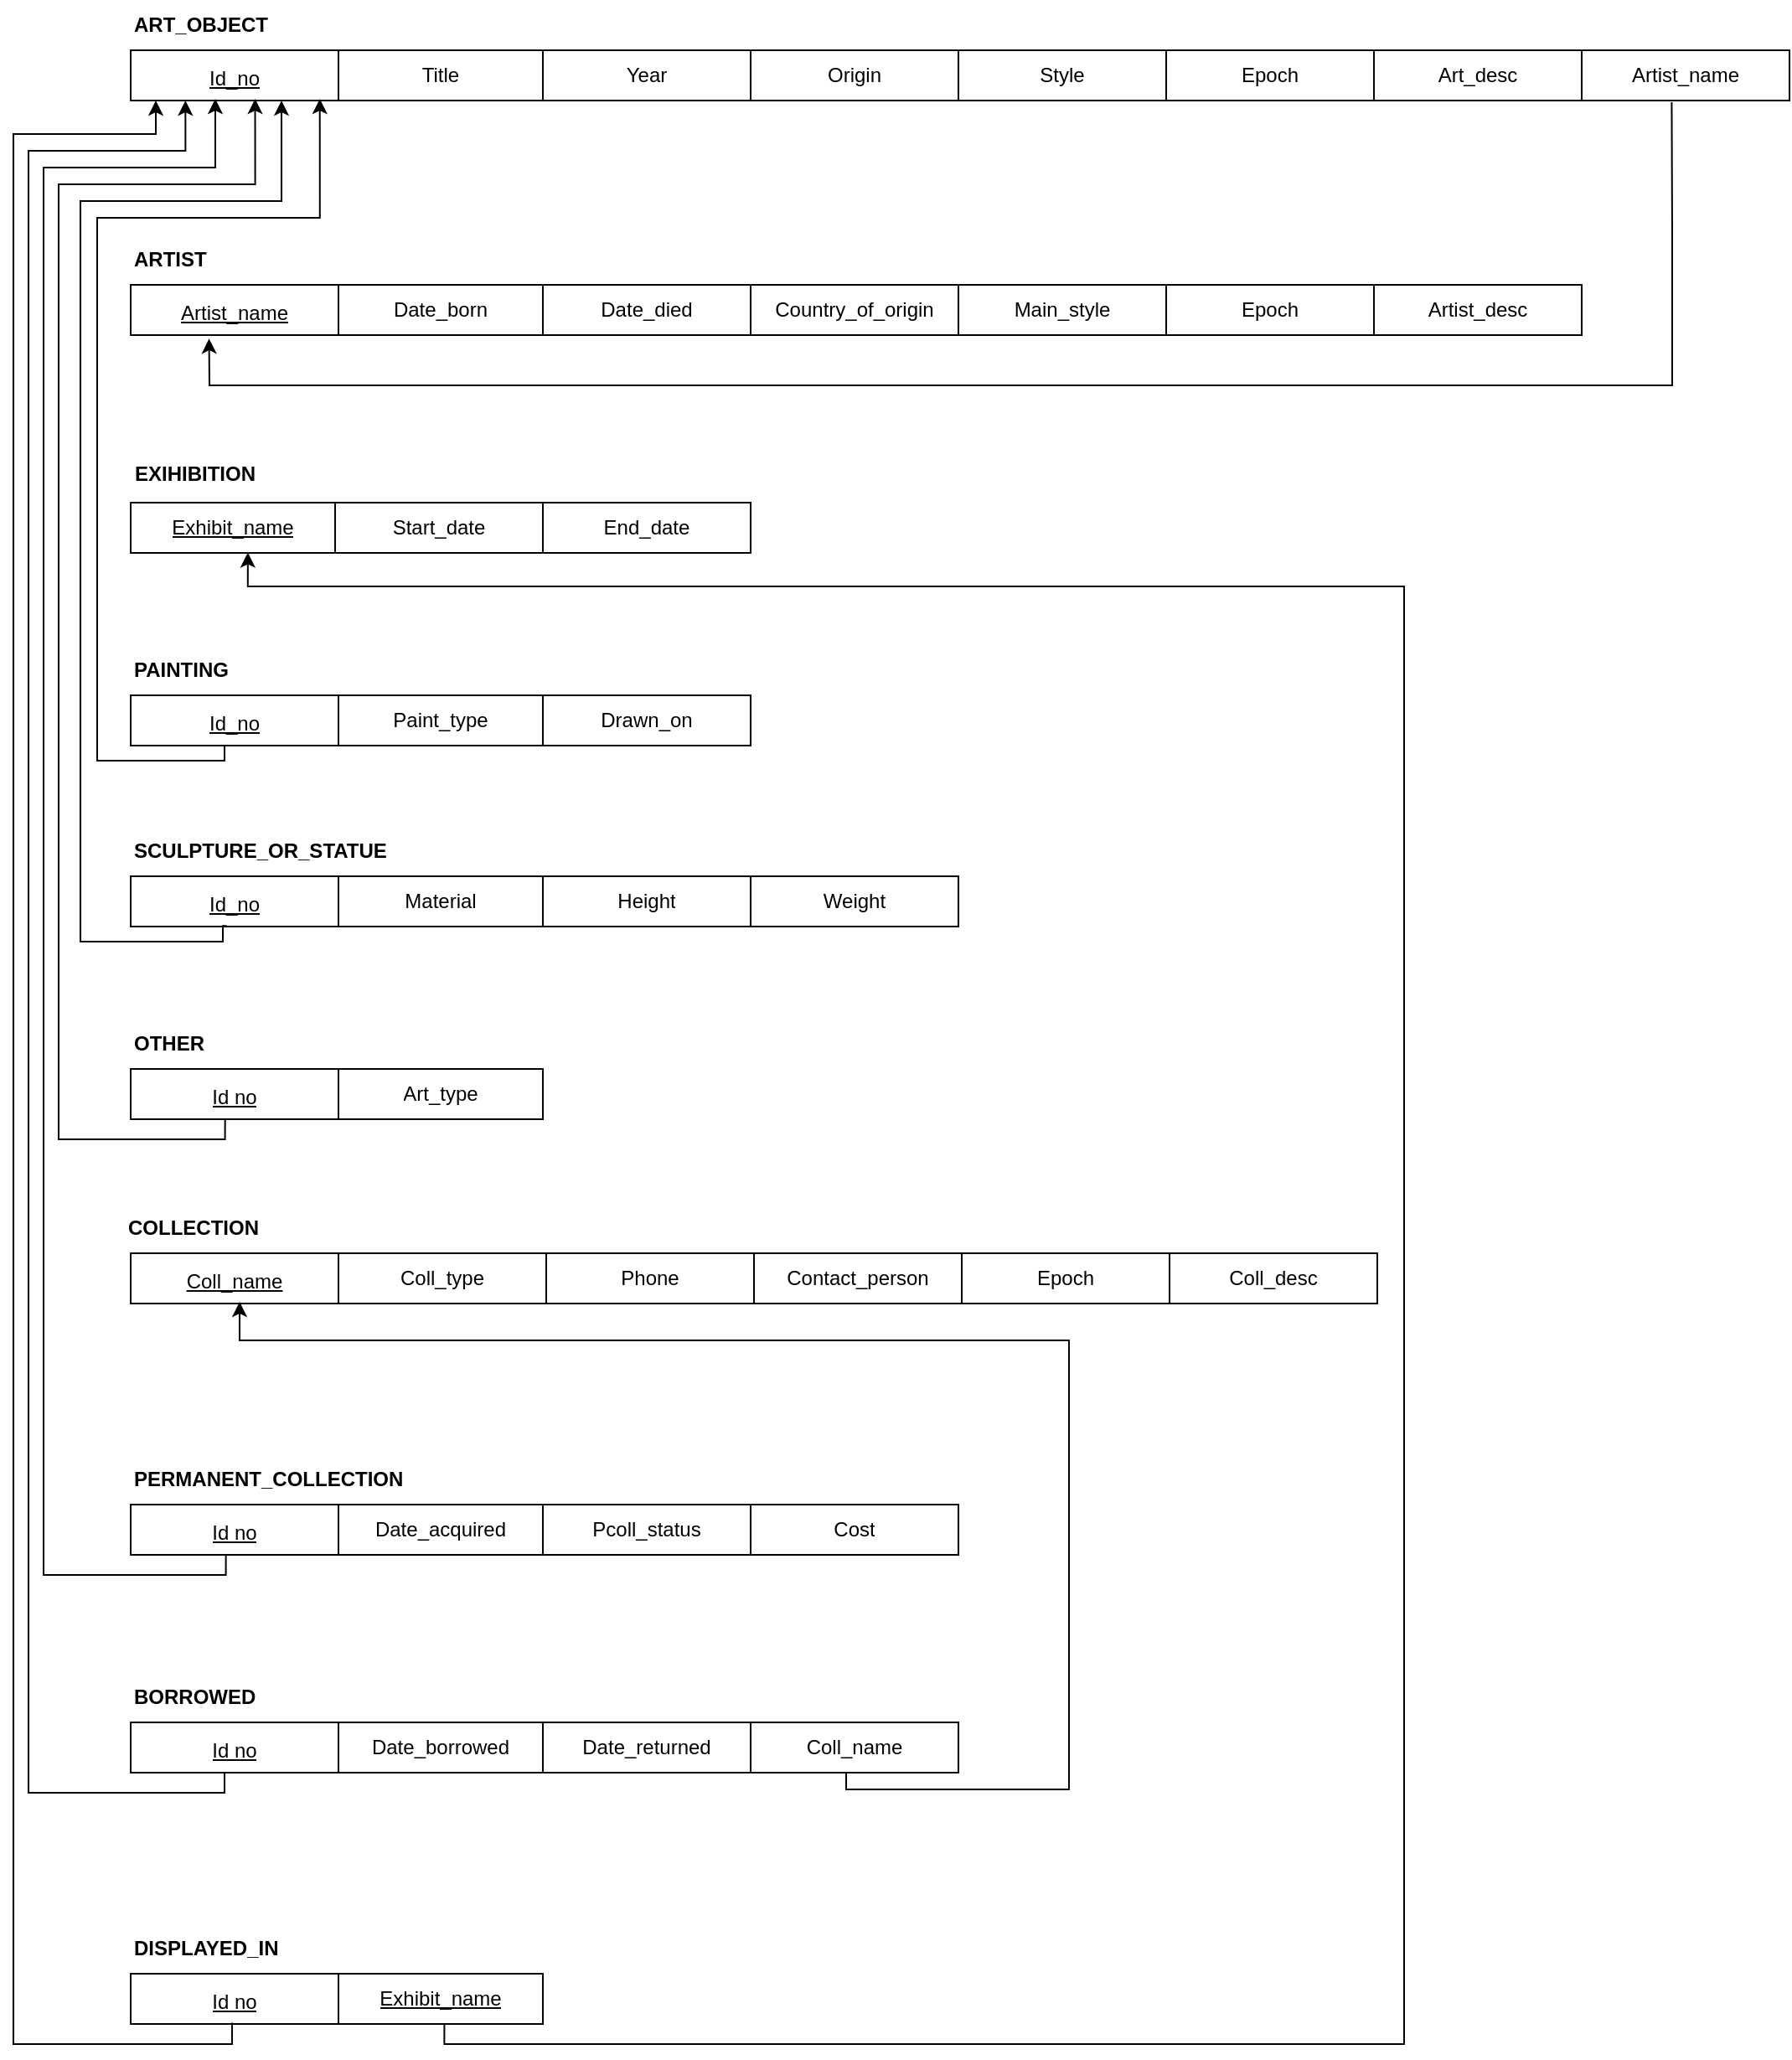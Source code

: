 <mxfile>
    <diagram id="aZViV82sIw2e3R3v2NX6" name="Page-1">
        <mxGraphModel dx="1046" dy="497" grid="1" gridSize="10" guides="0" tooltips="1" connect="1" arrows="1" fold="1" page="1" pageScale="1" pageWidth="850" pageHeight="1100" math="0" shadow="0">
            <root>
                <mxCell id="0"/>
                <mxCell id="1" parent="0"/>
                <mxCell id="2" value="" style="shape=table;startSize=0;container=1;collapsible=0;childLayout=tableLayout;fontSize=11;" parent="1" vertex="1">
                    <mxGeometry x="160" y="80" width="990" height="30" as="geometry"/>
                </mxCell>
                <mxCell id="3" value="" style="shape=tableRow;horizontal=0;startSize=0;swimlaneHead=0;swimlaneBody=0;strokeColor=inherit;top=0;left=0;bottom=0;right=0;collapsible=0;dropTarget=0;fillColor=none;points=[[0,0.5],[1,0.5]];portConstraint=eastwest;fontSize=16;" parent="2" vertex="1">
                    <mxGeometry width="990" height="30" as="geometry"/>
                </mxCell>
                <mxCell id="4" value="&lt;font style=&quot;font-size: 12px;&quot;&gt;&lt;u&gt;Id_no&lt;/u&gt;&lt;/font&gt;" style="shape=partialRectangle;html=1;whiteSpace=wrap;connectable=0;strokeColor=inherit;overflow=hidden;fillColor=none;top=0;left=0;bottom=0;right=0;pointerEvents=1;fontSize=16;" parent="3" vertex="1">
                    <mxGeometry width="124" height="30" as="geometry">
                        <mxRectangle width="124" height="30" as="alternateBounds"/>
                    </mxGeometry>
                </mxCell>
                <mxCell id="5" value="Title" style="shape=partialRectangle;html=1;whiteSpace=wrap;connectable=0;strokeColor=inherit;overflow=hidden;fillColor=none;top=0;left=0;bottom=0;right=0;pointerEvents=1;fontSize=12;" parent="3" vertex="1">
                    <mxGeometry x="124" width="122" height="30" as="geometry">
                        <mxRectangle width="122" height="30" as="alternateBounds"/>
                    </mxGeometry>
                </mxCell>
                <mxCell id="6" value="Year" style="shape=partialRectangle;html=1;whiteSpace=wrap;connectable=0;strokeColor=inherit;overflow=hidden;fillColor=none;top=0;left=0;bottom=0;right=0;pointerEvents=1;fontSize=12;" parent="3" vertex="1">
                    <mxGeometry x="246" width="124" height="30" as="geometry">
                        <mxRectangle width="124" height="30" as="alternateBounds"/>
                    </mxGeometry>
                </mxCell>
                <mxCell id="7" value="Origin" style="shape=partialRectangle;html=1;whiteSpace=wrap;connectable=0;strokeColor=inherit;overflow=hidden;fillColor=none;top=0;left=0;bottom=0;right=0;pointerEvents=1;fontSize=12;" parent="3" vertex="1">
                    <mxGeometry x="370" width="124" height="30" as="geometry">
                        <mxRectangle width="124" height="30" as="alternateBounds"/>
                    </mxGeometry>
                </mxCell>
                <mxCell id="8" value="Style" style="shape=partialRectangle;html=1;whiteSpace=wrap;connectable=0;strokeColor=inherit;overflow=hidden;fillColor=none;top=0;left=0;bottom=0;right=0;pointerEvents=1;fontSize=12;" parent="3" vertex="1">
                    <mxGeometry x="494" width="124" height="30" as="geometry">
                        <mxRectangle width="124" height="30" as="alternateBounds"/>
                    </mxGeometry>
                </mxCell>
                <mxCell id="9" value="Epoch" style="shape=partialRectangle;html=1;whiteSpace=wrap;connectable=0;strokeColor=inherit;overflow=hidden;fillColor=none;top=0;left=0;bottom=0;right=0;pointerEvents=1;fontSize=12;" parent="3" vertex="1">
                    <mxGeometry x="618" width="124" height="30" as="geometry">
                        <mxRectangle width="124" height="30" as="alternateBounds"/>
                    </mxGeometry>
                </mxCell>
                <mxCell id="10" value="Art_desc" style="shape=partialRectangle;html=1;whiteSpace=wrap;connectable=0;strokeColor=inherit;overflow=hidden;fillColor=none;top=0;left=0;bottom=0;right=0;pointerEvents=1;fontSize=12;" parent="3" vertex="1">
                    <mxGeometry x="742" width="124" height="30" as="geometry">
                        <mxRectangle width="124" height="30" as="alternateBounds"/>
                    </mxGeometry>
                </mxCell>
                <mxCell id="12" value="&lt;span&gt;Artist_name&lt;/span&gt;" style="shape=partialRectangle;html=1;whiteSpace=wrap;connectable=0;strokeColor=inherit;overflow=hidden;fillColor=none;top=0;left=0;bottom=0;right=0;pointerEvents=1;fontSize=12;fontStyle=0" parent="3" vertex="1">
                    <mxGeometry x="866" width="124" height="30" as="geometry">
                        <mxRectangle width="124" height="30" as="alternateBounds"/>
                    </mxGeometry>
                </mxCell>
                <mxCell id="13" value="ART_OBJECT" style="text;html=1;strokeColor=none;fillColor=none;align=left;verticalAlign=middle;whiteSpace=wrap;rounded=0;fontStyle=1" parent="1" vertex="1">
                    <mxGeometry x="160" y="50" width="90" height="30" as="geometry"/>
                </mxCell>
                <mxCell id="14" value="" style="shape=table;startSize=0;container=1;collapsible=0;childLayout=tableLayout;fontSize=11;" parent="1" vertex="1">
                    <mxGeometry x="160" y="220" width="866" height="30" as="geometry"/>
                </mxCell>
                <mxCell id="15" value="" style="shape=tableRow;horizontal=0;startSize=0;swimlaneHead=0;swimlaneBody=0;strokeColor=inherit;top=0;left=0;bottom=0;right=0;collapsible=0;dropTarget=0;fillColor=none;points=[[0,0.5],[1,0.5]];portConstraint=eastwest;fontSize=16;" parent="14" vertex="1">
                    <mxGeometry width="866" height="30" as="geometry"/>
                </mxCell>
                <mxCell id="16" value="&lt;font style=&quot;font-size: 12px;&quot;&gt;&lt;u&gt;Artist_name&lt;/u&gt;&lt;/font&gt;" style="shape=partialRectangle;html=1;whiteSpace=wrap;connectable=0;strokeColor=inherit;overflow=hidden;fillColor=none;top=0;left=0;bottom=0;right=0;pointerEvents=1;fontSize=16;" parent="15" vertex="1">
                    <mxGeometry width="124" height="30" as="geometry">
                        <mxRectangle width="124" height="30" as="alternateBounds"/>
                    </mxGeometry>
                </mxCell>
                <mxCell id="17" value="Date_born" style="shape=partialRectangle;html=1;whiteSpace=wrap;connectable=0;strokeColor=inherit;overflow=hidden;fillColor=none;top=0;left=0;bottom=0;right=0;pointerEvents=1;fontSize=12;" parent="15" vertex="1">
                    <mxGeometry x="124" width="122" height="30" as="geometry">
                        <mxRectangle width="122" height="30" as="alternateBounds"/>
                    </mxGeometry>
                </mxCell>
                <mxCell id="18" value="Date_died" style="shape=partialRectangle;html=1;whiteSpace=wrap;connectable=0;strokeColor=inherit;overflow=hidden;fillColor=none;top=0;left=0;bottom=0;right=0;pointerEvents=1;fontSize=12;" parent="15" vertex="1">
                    <mxGeometry x="246" width="124" height="30" as="geometry">
                        <mxRectangle width="124" height="30" as="alternateBounds"/>
                    </mxGeometry>
                </mxCell>
                <mxCell id="19" value="Country_of_origin" style="shape=partialRectangle;html=1;whiteSpace=wrap;connectable=0;strokeColor=inherit;overflow=hidden;fillColor=none;top=0;left=0;bottom=0;right=0;pointerEvents=1;fontSize=12;" parent="15" vertex="1">
                    <mxGeometry x="370" width="124" height="30" as="geometry">
                        <mxRectangle width="124" height="30" as="alternateBounds"/>
                    </mxGeometry>
                </mxCell>
                <mxCell id="20" value="Main_style" style="shape=partialRectangle;html=1;whiteSpace=wrap;connectable=0;strokeColor=inherit;overflow=hidden;fillColor=none;top=0;left=0;bottom=0;right=0;pointerEvents=1;fontSize=12;" parent="15" vertex="1">
                    <mxGeometry x="494" width="124" height="30" as="geometry">
                        <mxRectangle width="124" height="30" as="alternateBounds"/>
                    </mxGeometry>
                </mxCell>
                <mxCell id="21" value="Epoch" style="shape=partialRectangle;html=1;whiteSpace=wrap;connectable=0;strokeColor=inherit;overflow=hidden;fillColor=none;top=0;left=0;bottom=0;right=0;pointerEvents=1;fontSize=12;" parent="15" vertex="1">
                    <mxGeometry x="618" width="124" height="30" as="geometry">
                        <mxRectangle width="124" height="30" as="alternateBounds"/>
                    </mxGeometry>
                </mxCell>
                <mxCell id="22" value="Artist_desc" style="shape=partialRectangle;html=1;whiteSpace=wrap;connectable=0;strokeColor=inherit;overflow=hidden;fillColor=none;top=0;left=0;bottom=0;right=0;pointerEvents=1;fontSize=12;" parent="15" vertex="1">
                    <mxGeometry x="742" width="124" height="30" as="geometry">
                        <mxRectangle width="124" height="30" as="alternateBounds"/>
                    </mxGeometry>
                </mxCell>
                <mxCell id="23" value="ARTIST" style="text;html=1;strokeColor=none;fillColor=none;align=left;verticalAlign=middle;whiteSpace=wrap;rounded=0;fontStyle=1" parent="1" vertex="1">
                    <mxGeometry x="160" y="190" width="90" height="30" as="geometry"/>
                </mxCell>
                <mxCell id="24" value="" style="shape=table;startSize=0;container=1;collapsible=0;childLayout=tableLayout;fontSize=11;" parent="1" vertex="1">
                    <mxGeometry x="160" y="350" width="370" height="30" as="geometry"/>
                </mxCell>
                <mxCell id="25" value="" style="shape=tableRow;horizontal=0;startSize=0;swimlaneHead=0;swimlaneBody=0;strokeColor=inherit;top=0;left=0;bottom=0;right=0;collapsible=0;dropTarget=0;fillColor=none;points=[[0,0.5],[1,0.5]];portConstraint=eastwest;fontSize=16;" parent="24" vertex="1">
                    <mxGeometry width="370" height="30" as="geometry"/>
                </mxCell>
                <mxCell id="26" value="&lt;u&gt;Exhibit_name&lt;/u&gt;" style="shape=partialRectangle;html=1;whiteSpace=wrap;connectable=0;strokeColor=inherit;overflow=hidden;fillColor=none;top=0;left=0;bottom=0;right=0;pointerEvents=1;fontSize=12;" parent="25" vertex="1">
                    <mxGeometry width="122" height="30" as="geometry">
                        <mxRectangle width="122" height="30" as="alternateBounds"/>
                    </mxGeometry>
                </mxCell>
                <mxCell id="27" value="Start_date" style="shape=partialRectangle;html=1;whiteSpace=wrap;connectable=0;strokeColor=inherit;overflow=hidden;fillColor=none;top=0;left=0;bottom=0;right=0;pointerEvents=1;fontSize=12;" parent="25" vertex="1">
                    <mxGeometry x="122" width="124" height="30" as="geometry">
                        <mxRectangle width="124" height="30" as="alternateBounds"/>
                    </mxGeometry>
                </mxCell>
                <mxCell id="28" value="End_date" style="shape=partialRectangle;html=1;whiteSpace=wrap;connectable=0;strokeColor=inherit;overflow=hidden;fillColor=none;top=0;left=0;bottom=0;right=0;pointerEvents=1;fontSize=12;" parent="25" vertex="1">
                    <mxGeometry x="246" width="124" height="30" as="geometry">
                        <mxRectangle width="124" height="30" as="alternateBounds"/>
                    </mxGeometry>
                </mxCell>
                <mxCell id="29" value="EXIHIBITION" style="text;html=1;align=center;verticalAlign=middle;resizable=0;points=[];autosize=1;strokeColor=none;fillColor=none;fontStyle=1" parent="1" vertex="1">
                    <mxGeometry x="148" y="318" width="100" height="30" as="geometry"/>
                </mxCell>
                <mxCell id="30" value="PAINTING" style="text;html=1;strokeColor=none;fillColor=none;align=left;verticalAlign=middle;whiteSpace=wrap;rounded=0;fontStyle=1" parent="1" vertex="1">
                    <mxGeometry x="160" y="435" width="90" height="30" as="geometry"/>
                </mxCell>
                <mxCell id="31" value="" style="shape=table;startSize=0;container=1;collapsible=0;childLayout=tableLayout;fontSize=11;" parent="1" vertex="1">
                    <mxGeometry x="160" y="465" width="370" height="30" as="geometry"/>
                </mxCell>
                <mxCell id="32" value="" style="shape=tableRow;horizontal=0;startSize=0;swimlaneHead=0;swimlaneBody=0;strokeColor=inherit;top=0;left=0;bottom=0;right=0;collapsible=0;dropTarget=0;fillColor=none;points=[[0,0.5],[1,0.5]];portConstraint=eastwest;fontSize=16;" parent="31" vertex="1">
                    <mxGeometry width="370" height="30" as="geometry"/>
                </mxCell>
                <mxCell id="33" value="&lt;span style=&quot;font-size: 12px;&quot;&gt;&lt;u&gt;Id_no&lt;/u&gt;&lt;/span&gt;" style="shape=partialRectangle;html=1;whiteSpace=wrap;connectable=0;strokeColor=inherit;overflow=hidden;fillColor=none;top=0;left=0;bottom=0;right=0;pointerEvents=1;fontSize=16;" parent="32" vertex="1">
                    <mxGeometry width="124" height="30" as="geometry">
                        <mxRectangle width="124" height="30" as="alternateBounds"/>
                    </mxGeometry>
                </mxCell>
                <mxCell id="34" value="Paint_type" style="shape=partialRectangle;html=1;whiteSpace=wrap;connectable=0;strokeColor=inherit;overflow=hidden;fillColor=none;top=0;left=0;bottom=0;right=0;pointerEvents=1;fontSize=12;" parent="32" vertex="1">
                    <mxGeometry x="124" width="122" height="30" as="geometry">
                        <mxRectangle width="122" height="30" as="alternateBounds"/>
                    </mxGeometry>
                </mxCell>
                <mxCell id="35" value="Drawn_on" style="shape=partialRectangle;html=1;whiteSpace=wrap;connectable=0;strokeColor=inherit;overflow=hidden;fillColor=none;top=0;left=0;bottom=0;right=0;pointerEvents=1;fontSize=12;" parent="32" vertex="1">
                    <mxGeometry x="246" width="124" height="30" as="geometry">
                        <mxRectangle width="124" height="30" as="alternateBounds"/>
                    </mxGeometry>
                </mxCell>
                <mxCell id="36" value="SCULPTURE_OR_STATUE" style="text;html=1;strokeColor=none;fillColor=none;align=left;verticalAlign=middle;whiteSpace=wrap;rounded=0;fontStyle=1" parent="1" vertex="1">
                    <mxGeometry x="160" y="543" width="160" height="30" as="geometry"/>
                </mxCell>
                <mxCell id="37" value="" style="shape=table;startSize=0;container=1;collapsible=0;childLayout=tableLayout;fontSize=11;" parent="1" vertex="1">
                    <mxGeometry x="160" y="573" width="494" height="30" as="geometry"/>
                </mxCell>
                <mxCell id="38" value="" style="shape=tableRow;horizontal=0;startSize=0;swimlaneHead=0;swimlaneBody=0;strokeColor=inherit;top=0;left=0;bottom=0;right=0;collapsible=0;dropTarget=0;fillColor=none;points=[[0,0.5],[1,0.5]];portConstraint=eastwest;fontSize=16;" parent="37" vertex="1">
                    <mxGeometry width="494" height="30" as="geometry"/>
                </mxCell>
                <mxCell id="39" value="&lt;span style=&quot;font-size: 12px;&quot;&gt;&lt;u&gt;Id_no&lt;/u&gt;&lt;/span&gt;" style="shape=partialRectangle;html=1;whiteSpace=wrap;connectable=0;strokeColor=inherit;overflow=hidden;fillColor=none;top=0;left=0;bottom=0;right=0;pointerEvents=1;fontSize=16;" parent="38" vertex="1">
                    <mxGeometry width="124" height="30" as="geometry">
                        <mxRectangle width="124" height="30" as="alternateBounds"/>
                    </mxGeometry>
                </mxCell>
                <mxCell id="40" value="Material" style="shape=partialRectangle;html=1;whiteSpace=wrap;connectable=0;strokeColor=inherit;overflow=hidden;fillColor=none;top=0;left=0;bottom=0;right=0;pointerEvents=1;fontSize=12;" parent="38" vertex="1">
                    <mxGeometry x="124" width="122" height="30" as="geometry">
                        <mxRectangle width="122" height="30" as="alternateBounds"/>
                    </mxGeometry>
                </mxCell>
                <mxCell id="41" value="Height" style="shape=partialRectangle;html=1;whiteSpace=wrap;connectable=0;strokeColor=inherit;overflow=hidden;fillColor=none;top=0;left=0;bottom=0;right=0;pointerEvents=1;fontSize=12;" parent="38" vertex="1">
                    <mxGeometry x="246" width="124" height="30" as="geometry">
                        <mxRectangle width="124" height="30" as="alternateBounds"/>
                    </mxGeometry>
                </mxCell>
                <mxCell id="42" value="Weight" style="shape=partialRectangle;html=1;whiteSpace=wrap;connectable=0;strokeColor=inherit;overflow=hidden;fillColor=none;top=0;left=0;bottom=0;right=0;pointerEvents=1;fontSize=12;" parent="38" vertex="1">
                    <mxGeometry x="370" width="124" height="30" as="geometry">
                        <mxRectangle width="124" height="30" as="alternateBounds"/>
                    </mxGeometry>
                </mxCell>
                <mxCell id="50" value="OTHER" style="text;html=1;strokeColor=none;fillColor=none;align=left;verticalAlign=middle;whiteSpace=wrap;rounded=0;fontStyle=1" parent="1" vertex="1">
                    <mxGeometry x="160" y="658" width="90" height="30" as="geometry"/>
                </mxCell>
                <mxCell id="51" value="" style="shape=table;startSize=0;container=1;collapsible=0;childLayout=tableLayout;fontSize=11;" parent="1" vertex="1">
                    <mxGeometry x="160" y="688" width="246" height="30" as="geometry"/>
                </mxCell>
                <mxCell id="52" value="" style="shape=tableRow;horizontal=0;startSize=0;swimlaneHead=0;swimlaneBody=0;strokeColor=inherit;top=0;left=0;bottom=0;right=0;collapsible=0;dropTarget=0;fillColor=none;points=[[0,0.5],[1,0.5]];portConstraint=eastwest;fontSize=16;" parent="51" vertex="1">
                    <mxGeometry width="246" height="30" as="geometry"/>
                </mxCell>
                <mxCell id="53" value="&lt;span style=&quot;font-size: 12px;&quot;&gt;&lt;u&gt;Id no&lt;/u&gt;&lt;/span&gt;" style="shape=partialRectangle;html=1;whiteSpace=wrap;connectable=0;strokeColor=inherit;overflow=hidden;fillColor=none;top=0;left=0;bottom=0;right=0;pointerEvents=1;fontSize=16;" parent="52" vertex="1">
                    <mxGeometry width="124" height="30" as="geometry">
                        <mxRectangle width="124" height="30" as="alternateBounds"/>
                    </mxGeometry>
                </mxCell>
                <mxCell id="54" value="Art_type" style="shape=partialRectangle;html=1;whiteSpace=wrap;connectable=0;strokeColor=inherit;overflow=hidden;fillColor=none;top=0;left=0;bottom=0;right=0;pointerEvents=1;fontSize=12;" parent="52" vertex="1">
                    <mxGeometry x="124" width="122" height="30" as="geometry">
                        <mxRectangle width="122" height="30" as="alternateBounds"/>
                    </mxGeometry>
                </mxCell>
                <mxCell id="55" value="" style="shape=table;startSize=0;container=1;collapsible=0;childLayout=tableLayout;fontSize=11;" parent="1" vertex="1">
                    <mxGeometry x="160" y="798" width="744" height="30" as="geometry"/>
                </mxCell>
                <mxCell id="56" value="" style="shape=tableRow;horizontal=0;startSize=0;swimlaneHead=0;swimlaneBody=0;strokeColor=inherit;top=0;left=0;bottom=0;right=0;collapsible=0;dropTarget=0;fillColor=none;points=[[0,0.5],[1,0.5]];portConstraint=eastwest;fontSize=16;" parent="55" vertex="1">
                    <mxGeometry width="744" height="30" as="geometry"/>
                </mxCell>
                <mxCell id="57" value="&lt;span style=&quot;font-size: 12px;&quot;&gt;&lt;u&gt;Coll_name&lt;/u&gt;&lt;/span&gt;" style="shape=partialRectangle;html=1;whiteSpace=wrap;connectable=0;strokeColor=inherit;overflow=hidden;fillColor=none;top=0;left=0;bottom=0;right=0;pointerEvents=1;fontSize=16;" parent="56" vertex="1">
                    <mxGeometry width="124" height="30" as="geometry">
                        <mxRectangle width="124" height="30" as="alternateBounds"/>
                    </mxGeometry>
                </mxCell>
                <mxCell id="59" value="Coll_type" style="shape=partialRectangle;html=1;whiteSpace=wrap;connectable=0;strokeColor=inherit;overflow=hidden;fillColor=none;top=0;left=0;bottom=0;right=0;pointerEvents=1;fontSize=12;" parent="56" vertex="1">
                    <mxGeometry x="124" width="124" height="30" as="geometry">
                        <mxRectangle width="124" height="30" as="alternateBounds"/>
                    </mxGeometry>
                </mxCell>
                <mxCell id="60" value="Phone" style="shape=partialRectangle;html=1;whiteSpace=wrap;connectable=0;strokeColor=inherit;overflow=hidden;fillColor=none;top=0;left=0;bottom=0;right=0;pointerEvents=1;fontSize=12;" parent="56" vertex="1">
                    <mxGeometry x="248" width="124" height="30" as="geometry">
                        <mxRectangle width="124" height="30" as="alternateBounds"/>
                    </mxGeometry>
                </mxCell>
                <mxCell id="61" value="Contact_person" style="shape=partialRectangle;html=1;whiteSpace=wrap;connectable=0;strokeColor=inherit;overflow=hidden;fillColor=none;top=0;left=0;bottom=0;right=0;pointerEvents=1;fontSize=12;" parent="56" vertex="1">
                    <mxGeometry x="372" width="124" height="30" as="geometry">
                        <mxRectangle width="124" height="30" as="alternateBounds"/>
                    </mxGeometry>
                </mxCell>
                <mxCell id="62" value="Epoch" style="shape=partialRectangle;html=1;whiteSpace=wrap;connectable=0;strokeColor=inherit;overflow=hidden;fillColor=none;top=0;left=0;bottom=0;right=0;pointerEvents=1;fontSize=12;" parent="56" vertex="1">
                    <mxGeometry x="496" width="124" height="30" as="geometry">
                        <mxRectangle width="124" height="30" as="alternateBounds"/>
                    </mxGeometry>
                </mxCell>
                <mxCell id="63" value="Coll_desc" style="shape=partialRectangle;html=1;whiteSpace=wrap;connectable=0;strokeColor=inherit;overflow=hidden;fillColor=none;top=0;left=0;bottom=0;right=0;pointerEvents=1;fontSize=12;" parent="56" vertex="1">
                    <mxGeometry x="620" width="124" height="30" as="geometry">
                        <mxRectangle width="124" height="30" as="alternateBounds"/>
                    </mxGeometry>
                </mxCell>
                <mxCell id="64" value="PERMANENT_COLLECTION" style="text;html=1;strokeColor=none;fillColor=none;align=left;verticalAlign=middle;whiteSpace=wrap;rounded=0;fontStyle=1" parent="1" vertex="1">
                    <mxGeometry x="160" y="918" width="90" height="30" as="geometry"/>
                </mxCell>
                <mxCell id="65" value="&lt;b&gt;COLLECTION&lt;/b&gt;" style="text;html=1;align=center;verticalAlign=middle;resizable=0;points=[];autosize=1;strokeColor=none;fillColor=none;" parent="1" vertex="1">
                    <mxGeometry x="147" y="768" width="100" height="30" as="geometry"/>
                </mxCell>
                <mxCell id="66" value="" style="shape=table;startSize=0;container=1;collapsible=0;childLayout=tableLayout;fontSize=11;" parent="1" vertex="1">
                    <mxGeometry x="160" y="948" width="494" height="30" as="geometry"/>
                </mxCell>
                <mxCell id="67" value="" style="shape=tableRow;horizontal=0;startSize=0;swimlaneHead=0;swimlaneBody=0;strokeColor=inherit;top=0;left=0;bottom=0;right=0;collapsible=0;dropTarget=0;fillColor=none;points=[[0,0.5],[1,0.5]];portConstraint=eastwest;fontSize=16;" parent="66" vertex="1">
                    <mxGeometry width="494" height="30" as="geometry"/>
                </mxCell>
                <mxCell id="68" value="&lt;span style=&quot;font-size: 12px;&quot;&gt;&lt;u&gt;Id no&lt;/u&gt;&lt;/span&gt;" style="shape=partialRectangle;html=1;whiteSpace=wrap;connectable=0;strokeColor=inherit;overflow=hidden;fillColor=none;top=0;left=0;bottom=0;right=0;pointerEvents=1;fontSize=16;" parent="67" vertex="1">
                    <mxGeometry width="124" height="30" as="geometry">
                        <mxRectangle width="124" height="30" as="alternateBounds"/>
                    </mxGeometry>
                </mxCell>
                <mxCell id="69" value="Date_acquired" style="shape=partialRectangle;html=1;whiteSpace=wrap;connectable=0;strokeColor=inherit;overflow=hidden;fillColor=none;top=0;left=0;bottom=0;right=0;pointerEvents=1;fontSize=12;" parent="67" vertex="1">
                    <mxGeometry x="124" width="122" height="30" as="geometry">
                        <mxRectangle width="122" height="30" as="alternateBounds"/>
                    </mxGeometry>
                </mxCell>
                <mxCell id="70" value="Pcoll_status" style="shape=partialRectangle;html=1;whiteSpace=wrap;connectable=0;strokeColor=inherit;overflow=hidden;fillColor=none;top=0;left=0;bottom=0;right=0;pointerEvents=1;fontSize=12;" parent="67" vertex="1">
                    <mxGeometry x="246" width="124" height="30" as="geometry">
                        <mxRectangle width="124" height="30" as="alternateBounds"/>
                    </mxGeometry>
                </mxCell>
                <mxCell id="71" value="Cost" style="shape=partialRectangle;html=1;whiteSpace=wrap;connectable=0;strokeColor=inherit;overflow=hidden;fillColor=none;top=0;left=0;bottom=0;right=0;pointerEvents=1;fontSize=12;" parent="67" vertex="1">
                    <mxGeometry x="370" width="124" height="30" as="geometry">
                        <mxRectangle width="124" height="30" as="alternateBounds"/>
                    </mxGeometry>
                </mxCell>
                <mxCell id="72" value="BORROWED" style="text;html=1;strokeColor=none;fillColor=none;align=left;verticalAlign=middle;whiteSpace=wrap;rounded=0;fontStyle=1" parent="1" vertex="1">
                    <mxGeometry x="160" y="1048" width="90" height="30" as="geometry"/>
                </mxCell>
                <mxCell id="73" value="" style="shape=table;startSize=0;container=1;collapsible=0;childLayout=tableLayout;fontSize=11;" parent="1" vertex="1">
                    <mxGeometry x="160" y="1078" width="494" height="30" as="geometry"/>
                </mxCell>
                <mxCell id="74" value="" style="shape=tableRow;horizontal=0;startSize=0;swimlaneHead=0;swimlaneBody=0;strokeColor=inherit;top=0;left=0;bottom=0;right=0;collapsible=0;dropTarget=0;fillColor=none;points=[[0,0.5],[1,0.5]];portConstraint=eastwest;fontSize=16;" parent="73" vertex="1">
                    <mxGeometry width="494" height="30" as="geometry"/>
                </mxCell>
                <mxCell id="75" value="&lt;span style=&quot;font-size: 12px;&quot;&gt;&lt;u&gt;Id no&lt;/u&gt;&lt;/span&gt;" style="shape=partialRectangle;html=1;whiteSpace=wrap;connectable=0;strokeColor=inherit;overflow=hidden;fillColor=none;top=0;left=0;bottom=0;right=0;pointerEvents=1;fontSize=16;" parent="74" vertex="1">
                    <mxGeometry width="124" height="30" as="geometry">
                        <mxRectangle width="124" height="30" as="alternateBounds"/>
                    </mxGeometry>
                </mxCell>
                <mxCell id="76" value="Date_borrowed" style="shape=partialRectangle;html=1;whiteSpace=wrap;connectable=0;strokeColor=inherit;overflow=hidden;fillColor=none;top=0;left=0;bottom=0;right=0;pointerEvents=1;fontSize=12;" parent="74" vertex="1">
                    <mxGeometry x="124" width="122" height="30" as="geometry">
                        <mxRectangle width="122" height="30" as="alternateBounds"/>
                    </mxGeometry>
                </mxCell>
                <mxCell id="77" value="Date_returned" style="shape=partialRectangle;html=1;whiteSpace=wrap;connectable=0;strokeColor=inherit;overflow=hidden;fillColor=none;top=0;left=0;bottom=0;right=0;pointerEvents=1;fontSize=12;" parent="74" vertex="1">
                    <mxGeometry x="246" width="124" height="30" as="geometry">
                        <mxRectangle width="124" height="30" as="alternateBounds"/>
                    </mxGeometry>
                </mxCell>
                <mxCell id="78" value="&lt;span&gt;Coll_name&lt;/span&gt;" style="shape=partialRectangle;html=1;whiteSpace=wrap;connectable=0;strokeColor=inherit;overflow=hidden;fillColor=none;top=0;left=0;bottom=0;right=0;pointerEvents=1;fontSize=12;fontStyle=0" parent="74" vertex="1">
                    <mxGeometry x="370" width="124" height="30" as="geometry">
                        <mxRectangle width="124" height="30" as="alternateBounds"/>
                    </mxGeometry>
                </mxCell>
                <mxCell id="79" style="edgeStyle=orthogonalEdgeStyle;rounded=0;orthogonalLoop=1;jettySize=auto;html=1;entryX=0.114;entryY=0.968;entryDx=0;entryDy=0;entryPerimeter=0;" parent="1" target="3" edge="1">
                    <mxGeometry relative="1" as="geometry">
                        <mxPoint x="230" y="111" as="targetPoint"/>
                        <mxPoint x="216" y="495" as="sourcePoint"/>
                        <Array as="points">
                            <mxPoint x="216" y="504"/>
                            <mxPoint x="140" y="504"/>
                            <mxPoint x="140" y="180"/>
                            <mxPoint x="273" y="180"/>
                        </Array>
                    </mxGeometry>
                </mxCell>
                <mxCell id="80" style="edgeStyle=orthogonalEdgeStyle;rounded=0;orthogonalLoop=1;jettySize=auto;html=1;exitX=0.116;exitY=0.986;exitDx=0;exitDy=0;exitPerimeter=0;" parent="1" source="37" edge="1">
                    <mxGeometry relative="1" as="geometry">
                        <mxPoint x="250" y="110" as="targetPoint"/>
                        <mxPoint x="126" y="585" as="sourcePoint"/>
                        <Array as="points">
                            <mxPoint x="215" y="603"/>
                            <mxPoint x="215" y="612"/>
                            <mxPoint x="130" y="612"/>
                            <mxPoint x="130" y="170"/>
                            <mxPoint x="250" y="170"/>
                        </Array>
                    </mxGeometry>
                </mxCell>
                <mxCell id="82" style="edgeStyle=orthogonalEdgeStyle;rounded=0;orthogonalLoop=1;jettySize=auto;html=1;entryX=0.075;entryY=0.968;entryDx=0;entryDy=0;entryPerimeter=0;exitX=0.229;exitY=1.007;exitDx=0;exitDy=0;exitPerimeter=0;" parent="1" source="52" target="3" edge="1">
                    <mxGeometry relative="1" as="geometry">
                        <mxPoint x="264" y="117" as="targetPoint"/>
                        <mxPoint x="216" y="810" as="sourcePoint"/>
                        <Array as="points">
                            <mxPoint x="216" y="730"/>
                            <mxPoint x="117" y="730"/>
                            <mxPoint x="117" y="160"/>
                            <mxPoint x="234" y="160"/>
                        </Array>
                    </mxGeometry>
                </mxCell>
                <mxCell id="83" style="edgeStyle=orthogonalEdgeStyle;rounded=0;orthogonalLoop=1;jettySize=auto;html=1;exitX=0.115;exitY=0.99;exitDx=0;exitDy=0;exitPerimeter=0;entryX=0.051;entryY=0.968;entryDx=0;entryDy=0;entryPerimeter=0;" parent="1" source="67" edge="1" target="3">
                    <mxGeometry relative="1" as="geometry">
                        <mxPoint x="180" y="108" as="targetPoint"/>
                        <mxPoint x="216" y="1071" as="sourcePoint"/>
                        <Array as="points">
                            <mxPoint x="217" y="990"/>
                            <mxPoint x="108" y="990"/>
                            <mxPoint x="108" y="150"/>
                            <mxPoint x="211" y="150"/>
                        </Array>
                    </mxGeometry>
                </mxCell>
                <mxCell id="84" style="edgeStyle=orthogonalEdgeStyle;rounded=0;orthogonalLoop=1;jettySize=auto;html=1;entryX=0.033;entryY=1;entryDx=0;entryDy=0;entryPerimeter=0;" parent="1" source="74" target="3" edge="1">
                    <mxGeometry relative="1" as="geometry">
                        <mxPoint x="171" y="180" as="targetPoint"/>
                        <mxPoint x="216" y="1190" as="sourcePoint"/>
                        <Array as="points">
                            <mxPoint x="216" y="1120"/>
                            <mxPoint x="99" y="1120"/>
                            <mxPoint x="99" y="140"/>
                            <mxPoint x="193" y="140"/>
                        </Array>
                    </mxGeometry>
                </mxCell>
                <mxCell id="87" value="" style="endArrow=classic;html=1;rounded=0;exitX=0.929;exitY=1.032;exitDx=0;exitDy=0;exitPerimeter=0;entryX=0.054;entryY=1.069;entryDx=0;entryDy=0;entryPerimeter=0;" parent="1" edge="1" target="15" source="3">
                    <mxGeometry width="50" height="50" relative="1" as="geometry">
                        <mxPoint x="1213.642" y="110.0" as="sourcePoint"/>
                        <mxPoint x="207" y="260" as="targetPoint"/>
                        <Array as="points">
                            <mxPoint x="1080" y="190"/>
                            <mxPoint x="1080" y="280"/>
                            <mxPoint x="207" y="280"/>
                        </Array>
                    </mxGeometry>
                </mxCell>
                <mxCell id="88" value="" style="endArrow=classic;html=1;rounded=0;" parent="1" edge="1">
                    <mxGeometry width="50" height="50" relative="1" as="geometry">
                        <mxPoint x="587" y="1108" as="sourcePoint"/>
                        <mxPoint x="225" y="827" as="targetPoint"/>
                        <Array as="points">
                            <mxPoint x="587" y="1118"/>
                            <mxPoint x="650" y="1118"/>
                            <mxPoint x="720" y="1118"/>
                            <mxPoint x="720" y="850"/>
                            <mxPoint x="470" y="850"/>
                            <mxPoint x="225" y="850"/>
                        </Array>
                    </mxGeometry>
                </mxCell>
                <mxCell id="89" value="" style="shape=table;startSize=0;container=1;collapsible=0;childLayout=tableLayout;fontSize=11;" vertex="1" parent="1">
                    <mxGeometry x="160" y="1228" width="246" height="30" as="geometry"/>
                </mxCell>
                <mxCell id="90" value="" style="shape=tableRow;horizontal=0;startSize=0;swimlaneHead=0;swimlaneBody=0;strokeColor=inherit;top=0;left=0;bottom=0;right=0;collapsible=0;dropTarget=0;fillColor=none;points=[[0,0.5],[1,0.5]];portConstraint=eastwest;fontSize=16;" vertex="1" parent="89">
                    <mxGeometry width="246" height="30" as="geometry"/>
                </mxCell>
                <mxCell id="91" value="&lt;span style=&quot;font-size: 12px;&quot;&gt;&lt;u&gt;Id no&lt;/u&gt;&lt;/span&gt;" style="shape=partialRectangle;html=1;whiteSpace=wrap;connectable=0;strokeColor=inherit;overflow=hidden;fillColor=none;top=0;left=0;bottom=0;right=0;pointerEvents=1;fontSize=16;" vertex="1" parent="90">
                    <mxGeometry width="124" height="30" as="geometry">
                        <mxRectangle width="124" height="30" as="alternateBounds"/>
                    </mxGeometry>
                </mxCell>
                <mxCell id="92" value="Exhibit_name" style="shape=partialRectangle;html=1;whiteSpace=wrap;connectable=0;strokeColor=inherit;overflow=hidden;fillColor=none;top=0;left=0;bottom=0;right=0;pointerEvents=1;fontSize=12;fontStyle=4" vertex="1" parent="90">
                    <mxGeometry x="124" width="122" height="30" as="geometry">
                        <mxRectangle width="122" height="30" as="alternateBounds"/>
                    </mxGeometry>
                </mxCell>
                <mxCell id="95" value="DISPLAYED_IN" style="text;html=1;strokeColor=none;fillColor=none;align=left;verticalAlign=middle;whiteSpace=wrap;rounded=0;fontStyle=1" vertex="1" parent="1">
                    <mxGeometry x="160" y="1198" width="90" height="30" as="geometry"/>
                </mxCell>
                <mxCell id="96" style="edgeStyle=orthogonalEdgeStyle;rounded=0;orthogonalLoop=1;jettySize=auto;html=1;exitX=0.246;exitY=0.973;exitDx=0;exitDy=0;exitPerimeter=0;" edge="1" parent="1" source="90">
                    <mxGeometry relative="1" as="geometry">
                        <mxPoint x="175" y="110" as="targetPoint"/>
                        <mxPoint x="207" y="1340.15" as="sourcePoint"/>
                        <Array as="points">
                            <mxPoint x="221" y="1270"/>
                            <mxPoint x="90" y="1270"/>
                            <mxPoint x="90" y="130"/>
                            <mxPoint x="175" y="130"/>
                        </Array>
                    </mxGeometry>
                </mxCell>
                <mxCell id="97" style="edgeStyle=orthogonalEdgeStyle;rounded=0;orthogonalLoop=1;jettySize=auto;html=1;entryX=0.189;entryY=0.992;entryDx=0;entryDy=0;entryPerimeter=0;exitX=0.761;exitY=0.992;exitDx=0;exitDy=0;exitPerimeter=0;" edge="1" parent="1" source="90" target="25">
                    <mxGeometry relative="1" as="geometry">
                        <mxPoint x="342.912" y="279.85" as="targetPoint"/>
                        <mxPoint x="330" y="1350" as="sourcePoint"/>
                        <Array as="points">
                            <mxPoint x="347" y="1270"/>
                            <mxPoint x="920" y="1270"/>
                            <mxPoint x="920" y="400"/>
                            <mxPoint x="230" y="400"/>
                        </Array>
                    </mxGeometry>
                </mxCell>
            </root>
        </mxGraphModel>
    </diagram>
</mxfile>